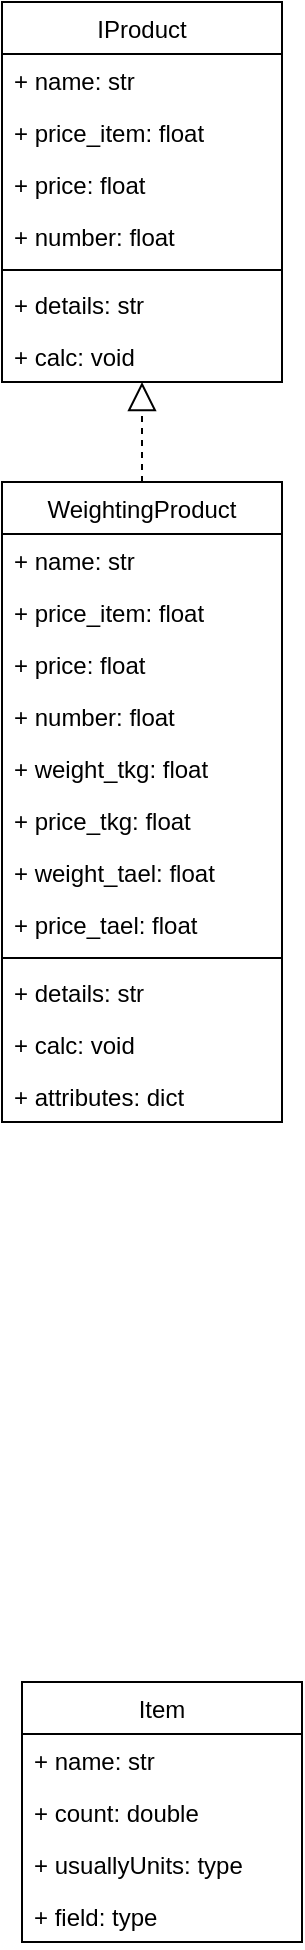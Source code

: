 <mxfile version="16.5.1" type="device"><diagram id="XMfsf4qQ2rza5MGRe6I4" name="第1頁"><mxGraphModel dx="1106" dy="781" grid="1" gridSize="10" guides="1" tooltips="1" connect="1" arrows="1" fold="1" page="1" pageScale="1" pageWidth="827" pageHeight="1169" math="0" shadow="0"><root><mxCell id="0"/><mxCell id="1" parent="0"/><mxCell id="Ntn1IHo5CkogoiANNF5l-5" value="IProduct" style="swimlane;fontStyle=0;childLayout=stackLayout;horizontal=1;startSize=26;fillColor=none;horizontalStack=0;resizeParent=1;resizeParentMax=0;resizeLast=0;collapsible=1;marginBottom=0;" parent="1" vertex="1"><mxGeometry x="330" y="80" width="140" height="190" as="geometry"/></mxCell><mxCell id="Ntn1IHo5CkogoiANNF5l-6" value="+ name: str" style="text;strokeColor=none;fillColor=none;align=left;verticalAlign=top;spacingLeft=4;spacingRight=4;overflow=hidden;rotatable=0;points=[[0,0.5],[1,0.5]];portConstraint=eastwest;" parent="Ntn1IHo5CkogoiANNF5l-5" vertex="1"><mxGeometry y="26" width="140" height="26" as="geometry"/></mxCell><mxCell id="Ntn1IHo5CkogoiANNF5l-7" value="+ price_item: float" style="text;strokeColor=none;fillColor=none;align=left;verticalAlign=top;spacingLeft=4;spacingRight=4;overflow=hidden;rotatable=0;points=[[0,0.5],[1,0.5]];portConstraint=eastwest;" parent="Ntn1IHo5CkogoiANNF5l-5" vertex="1"><mxGeometry y="52" width="140" height="26" as="geometry"/></mxCell><mxCell id="Ntn1IHo5CkogoiANNF5l-8" value="+ price: float" style="text;strokeColor=none;fillColor=none;align=left;verticalAlign=top;spacingLeft=4;spacingRight=4;overflow=hidden;rotatable=0;points=[[0,0.5],[1,0.5]];portConstraint=eastwest;" parent="Ntn1IHo5CkogoiANNF5l-5" vertex="1"><mxGeometry y="78" width="140" height="26" as="geometry"/></mxCell><mxCell id="Ntn1IHo5CkogoiANNF5l-9" value="+ number: float" style="text;strokeColor=none;fillColor=none;align=left;verticalAlign=top;spacingLeft=4;spacingRight=4;overflow=hidden;rotatable=0;points=[[0,0.5],[1,0.5]];portConstraint=eastwest;" parent="Ntn1IHo5CkogoiANNF5l-5" vertex="1"><mxGeometry y="104" width="140" height="26" as="geometry"/></mxCell><mxCell id="Ntn1IHo5CkogoiANNF5l-10" value="" style="line;strokeWidth=1;fillColor=none;align=left;verticalAlign=middle;spacingTop=-1;spacingLeft=3;spacingRight=3;rotatable=0;labelPosition=right;points=[];portConstraint=eastwest;" parent="Ntn1IHo5CkogoiANNF5l-5" vertex="1"><mxGeometry y="130" width="140" height="8" as="geometry"/></mxCell><mxCell id="Ntn1IHo5CkogoiANNF5l-11" value="+ details: str" style="text;strokeColor=none;fillColor=none;align=left;verticalAlign=top;spacingLeft=4;spacingRight=4;overflow=hidden;rotatable=0;points=[[0,0.5],[1,0.5]];portConstraint=eastwest;" parent="Ntn1IHo5CkogoiANNF5l-5" vertex="1"><mxGeometry y="138" width="140" height="26" as="geometry"/></mxCell><mxCell id="Ntn1IHo5CkogoiANNF5l-12" value="+ calc: void" style="text;strokeColor=none;fillColor=none;align=left;verticalAlign=top;spacingLeft=4;spacingRight=4;overflow=hidden;rotatable=0;points=[[0,0.5],[1,0.5]];portConstraint=eastwest;" parent="Ntn1IHo5CkogoiANNF5l-5" vertex="1"><mxGeometry y="164" width="140" height="26" as="geometry"/></mxCell><mxCell id="Ntn1IHo5CkogoiANNF5l-13" value="" style="endArrow=block;dashed=1;endFill=0;endSize=12;html=1;rounded=0;" parent="1" source="Ntn1IHo5CkogoiANNF5l-14" target="Ntn1IHo5CkogoiANNF5l-5" edge="1"><mxGeometry width="160" relative="1" as="geometry"><mxPoint x="400" y="340" as="sourcePoint"/><mxPoint x="490" y="400" as="targetPoint"/></mxGeometry></mxCell><mxCell id="Ntn1IHo5CkogoiANNF5l-14" value="WeightingProduct" style="swimlane;fontStyle=0;childLayout=stackLayout;horizontal=1;startSize=26;fillColor=none;horizontalStack=0;resizeParent=1;resizeParentMax=0;resizeLast=0;collapsible=1;marginBottom=0;" parent="1" vertex="1"><mxGeometry x="330" y="320" width="140" height="320" as="geometry"/></mxCell><mxCell id="Ntn1IHo5CkogoiANNF5l-15" value="+ name: str" style="text;strokeColor=none;fillColor=none;align=left;verticalAlign=top;spacingLeft=4;spacingRight=4;overflow=hidden;rotatable=0;points=[[0,0.5],[1,0.5]];portConstraint=eastwest;" parent="Ntn1IHo5CkogoiANNF5l-14" vertex="1"><mxGeometry y="26" width="140" height="26" as="geometry"/></mxCell><mxCell id="Ntn1IHo5CkogoiANNF5l-16" value="+ price_item: float" style="text;strokeColor=none;fillColor=none;align=left;verticalAlign=top;spacingLeft=4;spacingRight=4;overflow=hidden;rotatable=0;points=[[0,0.5],[1,0.5]];portConstraint=eastwest;" parent="Ntn1IHo5CkogoiANNF5l-14" vertex="1"><mxGeometry y="52" width="140" height="26" as="geometry"/></mxCell><mxCell id="Ntn1IHo5CkogoiANNF5l-17" value="+ price: float" style="text;strokeColor=none;fillColor=none;align=left;verticalAlign=top;spacingLeft=4;spacingRight=4;overflow=hidden;rotatable=0;points=[[0,0.5],[1,0.5]];portConstraint=eastwest;" parent="Ntn1IHo5CkogoiANNF5l-14" vertex="1"><mxGeometry y="78" width="140" height="26" as="geometry"/></mxCell><mxCell id="Ntn1IHo5CkogoiANNF5l-18" value="+ number: float" style="text;strokeColor=none;fillColor=none;align=left;verticalAlign=top;spacingLeft=4;spacingRight=4;overflow=hidden;rotatable=0;points=[[0,0.5],[1,0.5]];portConstraint=eastwest;" parent="Ntn1IHo5CkogoiANNF5l-14" vertex="1"><mxGeometry y="104" width="140" height="26" as="geometry"/></mxCell><mxCell id="0aZmagVNK-G9eO4UEso6-1" value="+ weight_tkg: float" style="text;strokeColor=none;fillColor=none;align=left;verticalAlign=top;spacingLeft=4;spacingRight=4;overflow=hidden;rotatable=0;points=[[0,0.5],[1,0.5]];portConstraint=eastwest;" parent="Ntn1IHo5CkogoiANNF5l-14" vertex="1"><mxGeometry y="130" width="140" height="26" as="geometry"/></mxCell><mxCell id="0aZmagVNK-G9eO4UEso6-2" value="+ price_tkg: float" style="text;strokeColor=none;fillColor=none;align=left;verticalAlign=top;spacingLeft=4;spacingRight=4;overflow=hidden;rotatable=0;points=[[0,0.5],[1,0.5]];portConstraint=eastwest;" parent="Ntn1IHo5CkogoiANNF5l-14" vertex="1"><mxGeometry y="156" width="140" height="26" as="geometry"/></mxCell><mxCell id="0aZmagVNK-G9eO4UEso6-3" value="+ weight_tael: float" style="text;strokeColor=none;fillColor=none;align=left;verticalAlign=top;spacingLeft=4;spacingRight=4;overflow=hidden;rotatable=0;points=[[0,0.5],[1,0.5]];portConstraint=eastwest;" parent="Ntn1IHo5CkogoiANNF5l-14" vertex="1"><mxGeometry y="182" width="140" height="26" as="geometry"/></mxCell><mxCell id="0aZmagVNK-G9eO4UEso6-4" value="+ price_tael: float" style="text;strokeColor=none;fillColor=none;align=left;verticalAlign=top;spacingLeft=4;spacingRight=4;overflow=hidden;rotatable=0;points=[[0,0.5],[1,0.5]];portConstraint=eastwest;" parent="Ntn1IHo5CkogoiANNF5l-14" vertex="1"><mxGeometry y="208" width="140" height="26" as="geometry"/></mxCell><mxCell id="Ntn1IHo5CkogoiANNF5l-19" value="" style="line;strokeWidth=1;fillColor=none;align=left;verticalAlign=middle;spacingTop=-1;spacingLeft=3;spacingRight=3;rotatable=0;labelPosition=right;points=[];portConstraint=eastwest;" parent="Ntn1IHo5CkogoiANNF5l-14" vertex="1"><mxGeometry y="234" width="140" height="8" as="geometry"/></mxCell><mxCell id="Ntn1IHo5CkogoiANNF5l-20" value="+ details: str" style="text;strokeColor=none;fillColor=none;align=left;verticalAlign=top;spacingLeft=4;spacingRight=4;overflow=hidden;rotatable=0;points=[[0,0.5],[1,0.5]];portConstraint=eastwest;" parent="Ntn1IHo5CkogoiANNF5l-14" vertex="1"><mxGeometry y="242" width="140" height="26" as="geometry"/></mxCell><mxCell id="0aZmagVNK-G9eO4UEso6-5" value="+ calc: void" style="text;strokeColor=none;fillColor=none;align=left;verticalAlign=top;spacingLeft=4;spacingRight=4;overflow=hidden;rotatable=0;points=[[0,0.5],[1,0.5]];portConstraint=eastwest;" parent="Ntn1IHo5CkogoiANNF5l-14" vertex="1"><mxGeometry y="268" width="140" height="26" as="geometry"/></mxCell><mxCell id="Ntn1IHo5CkogoiANNF5l-21" value="+ attributes: dict" style="text;strokeColor=none;fillColor=none;align=left;verticalAlign=top;spacingLeft=4;spacingRight=4;overflow=hidden;rotatable=0;points=[[0,0.5],[1,0.5]];portConstraint=eastwest;" parent="Ntn1IHo5CkogoiANNF5l-14" vertex="1"><mxGeometry y="294" width="140" height="26" as="geometry"/></mxCell><mxCell id="9Bh9jv-pG9Swl9Lyvj5w-1" value="Item" style="swimlane;fontStyle=0;childLayout=stackLayout;horizontal=1;startSize=26;fillColor=none;horizontalStack=0;resizeParent=1;resizeParentMax=0;resizeLast=0;collapsible=1;marginBottom=0;" vertex="1" parent="1"><mxGeometry x="340" y="920" width="140" height="130" as="geometry"/></mxCell><mxCell id="9Bh9jv-pG9Swl9Lyvj5w-5" value="+ name: str" style="text;strokeColor=none;fillColor=none;align=left;verticalAlign=top;spacingLeft=4;spacingRight=4;overflow=hidden;rotatable=0;points=[[0,0.5],[1,0.5]];portConstraint=eastwest;" vertex="1" parent="9Bh9jv-pG9Swl9Lyvj5w-1"><mxGeometry y="26" width="140" height="26" as="geometry"/></mxCell><mxCell id="9Bh9jv-pG9Swl9Lyvj5w-3" value="+ count: double" style="text;strokeColor=none;fillColor=none;align=left;verticalAlign=top;spacingLeft=4;spacingRight=4;overflow=hidden;rotatable=0;points=[[0,0.5],[1,0.5]];portConstraint=eastwest;" vertex="1" parent="9Bh9jv-pG9Swl9Lyvj5w-1"><mxGeometry y="52" width="140" height="26" as="geometry"/></mxCell><mxCell id="9Bh9jv-pG9Swl9Lyvj5w-2" value="+ usuallyUnits: type" style="text;strokeColor=none;fillColor=none;align=left;verticalAlign=top;spacingLeft=4;spacingRight=4;overflow=hidden;rotatable=0;points=[[0,0.5],[1,0.5]];portConstraint=eastwest;" vertex="1" parent="9Bh9jv-pG9Swl9Lyvj5w-1"><mxGeometry y="78" width="140" height="26" as="geometry"/></mxCell><mxCell id="9Bh9jv-pG9Swl9Lyvj5w-4" value="+ field: type" style="text;strokeColor=none;fillColor=none;align=left;verticalAlign=top;spacingLeft=4;spacingRight=4;overflow=hidden;rotatable=0;points=[[0,0.5],[1,0.5]];portConstraint=eastwest;" vertex="1" parent="9Bh9jv-pG9Swl9Lyvj5w-1"><mxGeometry y="104" width="140" height="26" as="geometry"/></mxCell></root></mxGraphModel></diagram></mxfile>